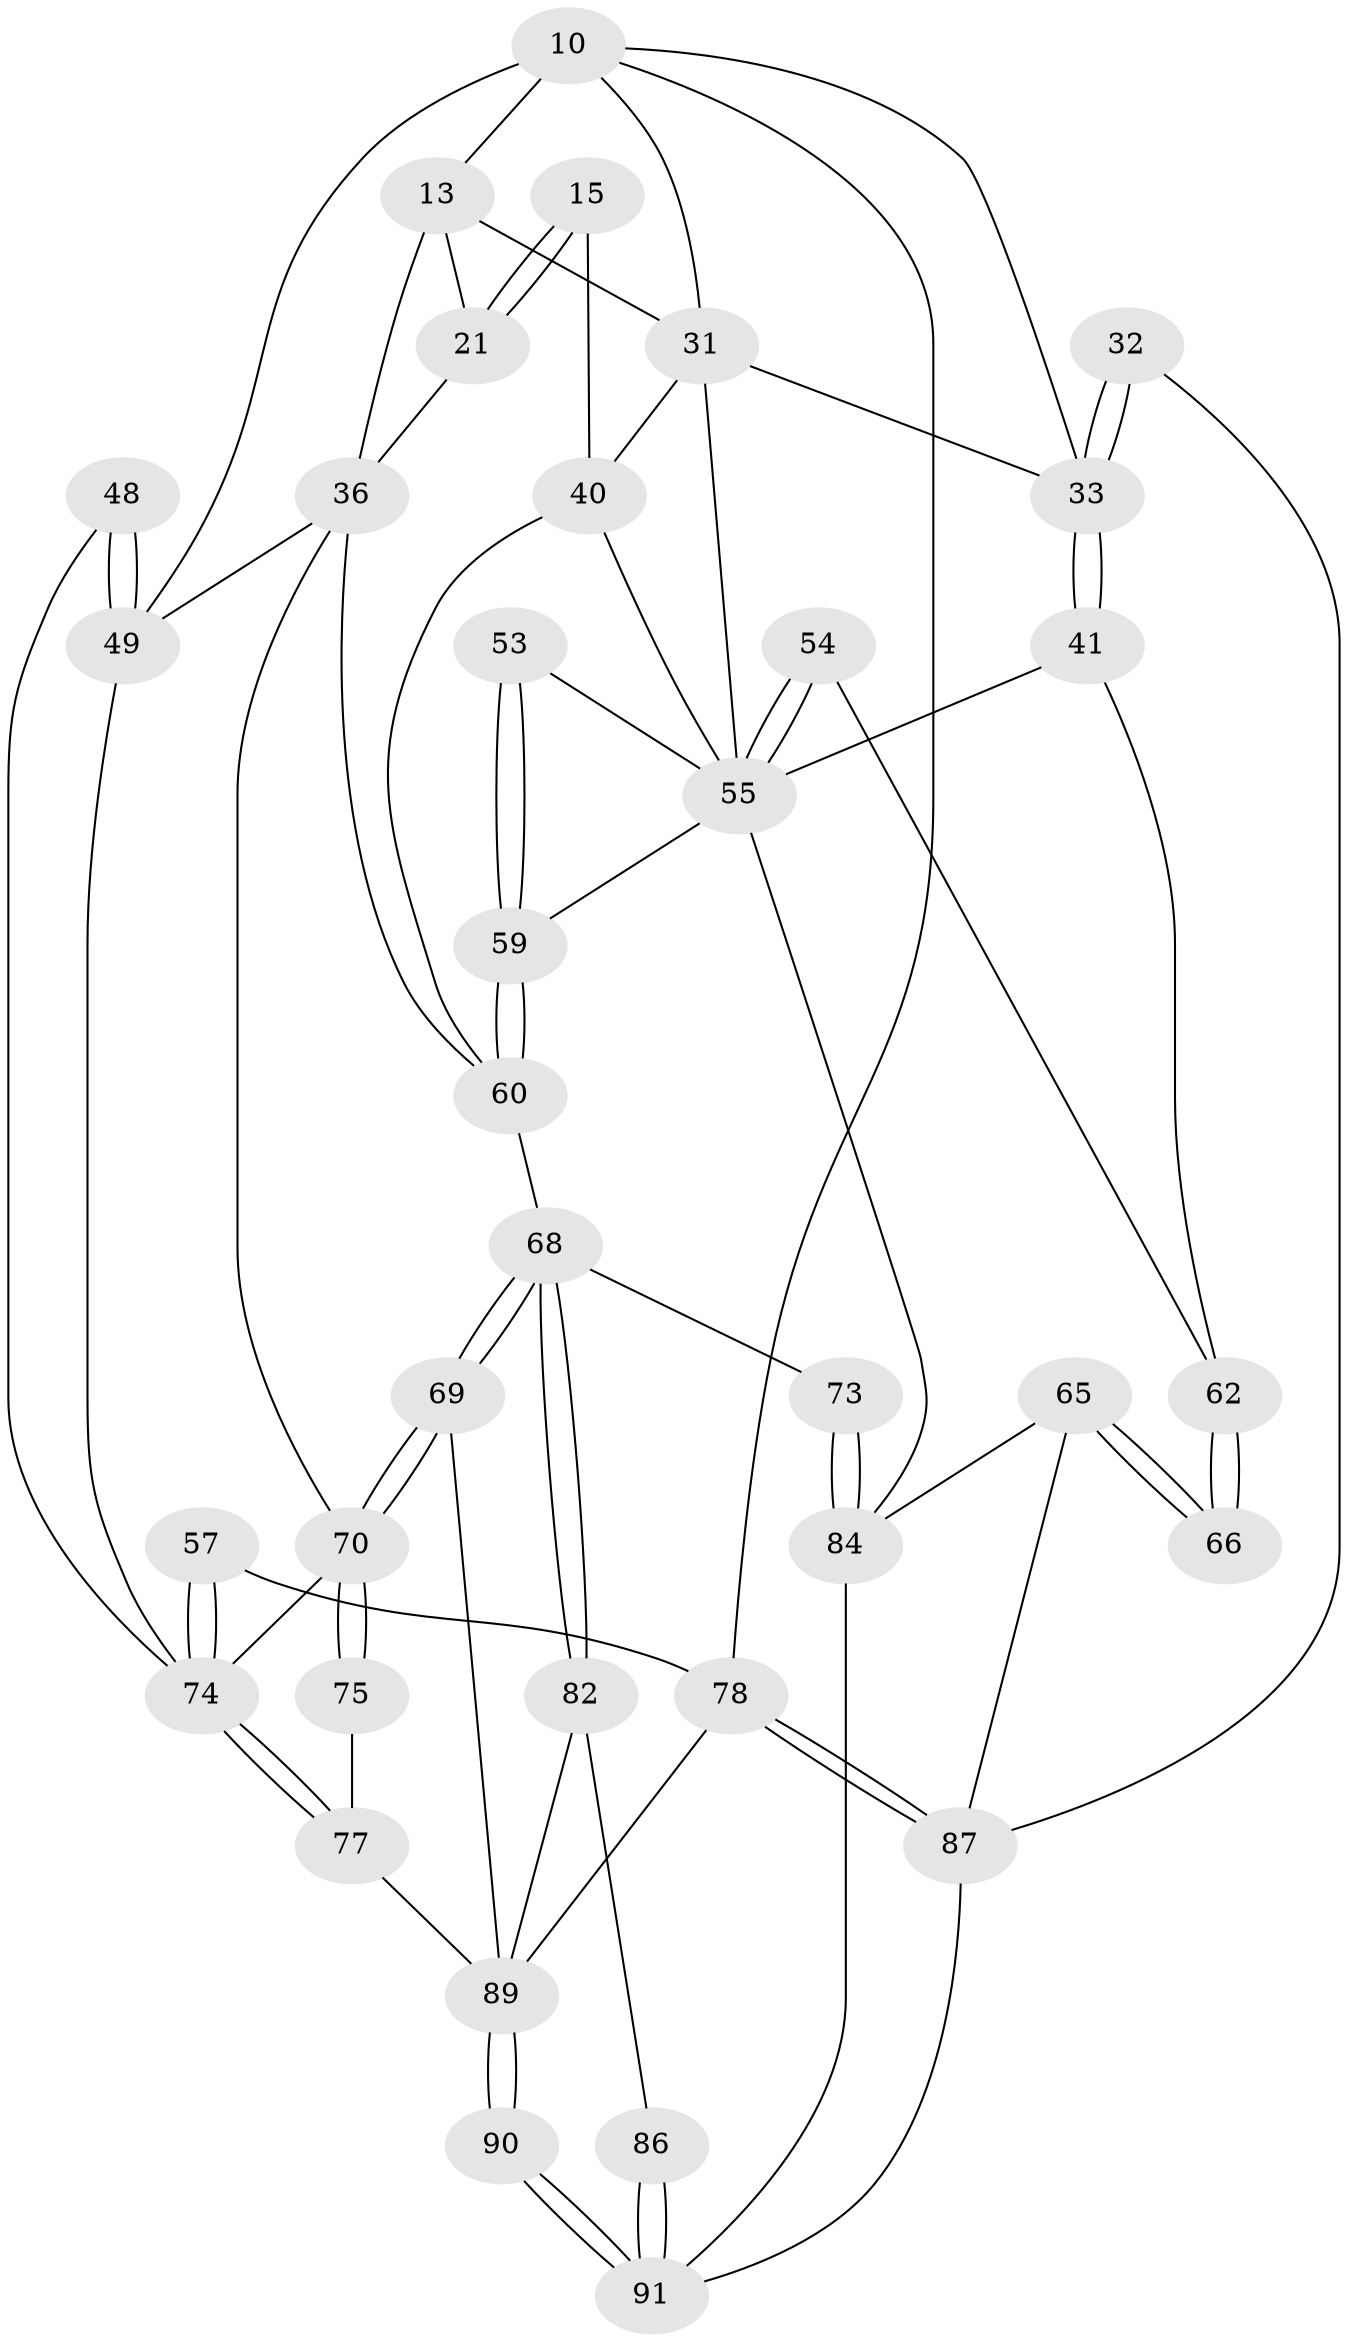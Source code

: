 // original degree distribution, {3: 0.02197802197802198, 5: 0.46153846153846156, 4: 0.27472527472527475, 6: 0.24175824175824176}
// Generated by graph-tools (version 1.1) at 2025/06/03/04/25 22:06:20]
// undirected, 36 vertices, 81 edges
graph export_dot {
graph [start="1"]
  node [color=gray90,style=filled];
  10 [pos="+1+0",super="+1+3+6"];
  13 [pos="+0.2560131634877425+0.18833433305844385",super="+7"];
  15 [pos="+0.42946348512510124+0.29268249927365847"];
  21 [pos="+0.4031876403407231+0.3295844384096576",super="+12+11"];
  31 [pos="+0.7312033137359826+0.33412836017232184",super="+27+16"];
  32 [pos="+1+0.4986247121170971"];
  33 [pos="+1+0.4984742197267289",super="+30+19+20"];
  36 [pos="+0.4617819295670013+0.5133437997798675",super="+22+23"];
  40 [pos="+0.6954672786249023+0.4988639969997285",super="+28+29"];
  41 [pos="+0.9021122662065447+0.5273601862933265"];
  48 [pos="+0.17644340280439308+0.4932028489205494"];
  49 [pos="+0+0.42446439406642306",super="+26+25+24"];
  53 [pos="+0.7045010271970068+0.6479331126535717"];
  54 [pos="+0.7204961656945034+0.6472862766937518"];
  55 [pos="+0.7124005724663087+0.6504432254414502",super="+52+42"];
  57 [pos="+0+0.8031258120273818"];
  59 [pos="+0.6192118415474896+0.6875484714398489",super="+51+50"];
  60 [pos="+0.5682340150614001+0.7426697037921406",super="+35+43"];
  62 [pos="+0.7888373481218244+0.6500071137804863",super="+61"];
  65 [pos="+0.8592350339813488+0.7874057366857233"];
  66 [pos="+0.8552575218267088+0.7275560259229887"];
  68 [pos="+0.4745707122992257+0.7899721687826937",super="+67"];
  69 [pos="+0.44655253000739886+0.7682486251810421"];
  70 [pos="+0.4340919316325651+0.7509903857246097",super="+44+45"];
  73 [pos="+0.5634602426319146+0.7866161703355532"];
  74 [pos="+0.018586061556359536+0.7819110659646887",super="+46+56"];
  75 [pos="+0.2893193833942877+0.7052861277586462"];
  77 [pos="+0.16764557092219445+0.8294762850865961",super="+76"];
  78 [pos="+1+1",super="+58"];
  82 [pos="+0.4255331200368792+0.8935728709679682"];
  84 [pos="+0.6516970559732999+0.88059042093513",super="+71+72"];
  86 [pos="+0.4273543732324869+0.8961976699110568"];
  87 [pos="+0.745082051808957+1",super="+64+63"];
  89 [pos="+0.09564790225283833+1",super="+81+83"];
  90 [pos="+0.2706407417708805+1"];
  91 [pos="+0.5625082587373259+1",super="+88"];
  10 -- 78 [weight=2];
  10 -- 49 [weight=2];
  10 -- 13 [weight=2];
  10 -- 33;
  10 -- 31;
  13 -- 21 [weight=2];
  13 -- 36;
  13 -- 31;
  15 -- 21 [weight=2];
  15 -- 21;
  15 -- 40;
  21 -- 36;
  31 -- 33 [weight=2];
  31 -- 40 [weight=3];
  31 -- 55;
  32 -- 33 [weight=2];
  32 -- 33;
  32 -- 87;
  33 -- 41;
  33 -- 41;
  36 -- 60;
  36 -- 70;
  36 -- 49;
  40 -- 60 [weight=2];
  40 -- 55;
  41 -- 62;
  41 -- 55;
  48 -- 49 [weight=2];
  48 -- 49;
  48 -- 74;
  49 -- 74;
  53 -- 59 [weight=2];
  53 -- 59;
  53 -- 55;
  54 -- 55 [weight=2];
  54 -- 55;
  54 -- 62;
  55 -- 84;
  55 -- 59;
  57 -- 74 [weight=2];
  57 -- 74;
  57 -- 78;
  59 -- 60 [weight=2];
  59 -- 60;
  60 -- 68;
  62 -- 66 [weight=2];
  62 -- 66;
  65 -- 66;
  65 -- 66;
  65 -- 84;
  65 -- 87;
  68 -- 69;
  68 -- 69;
  68 -- 82;
  68 -- 82;
  68 -- 73;
  69 -- 70;
  69 -- 70;
  69 -- 89;
  70 -- 75 [weight=2];
  70 -- 75;
  70 -- 74;
  73 -- 84 [weight=2];
  73 -- 84;
  74 -- 77;
  74 -- 77;
  75 -- 77;
  77 -- 89 [weight=2];
  78 -- 87 [weight=2];
  78 -- 87;
  78 -- 89;
  82 -- 86;
  82 -- 89;
  84 -- 91;
  86 -- 91 [weight=2];
  86 -- 91;
  87 -- 91;
  89 -- 90 [weight=2];
  89 -- 90;
  90 -- 91;
  90 -- 91;
}
